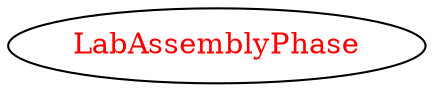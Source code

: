 digraph dependencyGraph {
 concentrate=true;
 ranksep="2.0";
 rankdir="LR"; 
 splines="ortho";
"LabAssemblyPhase" [fontcolor="red"];
}